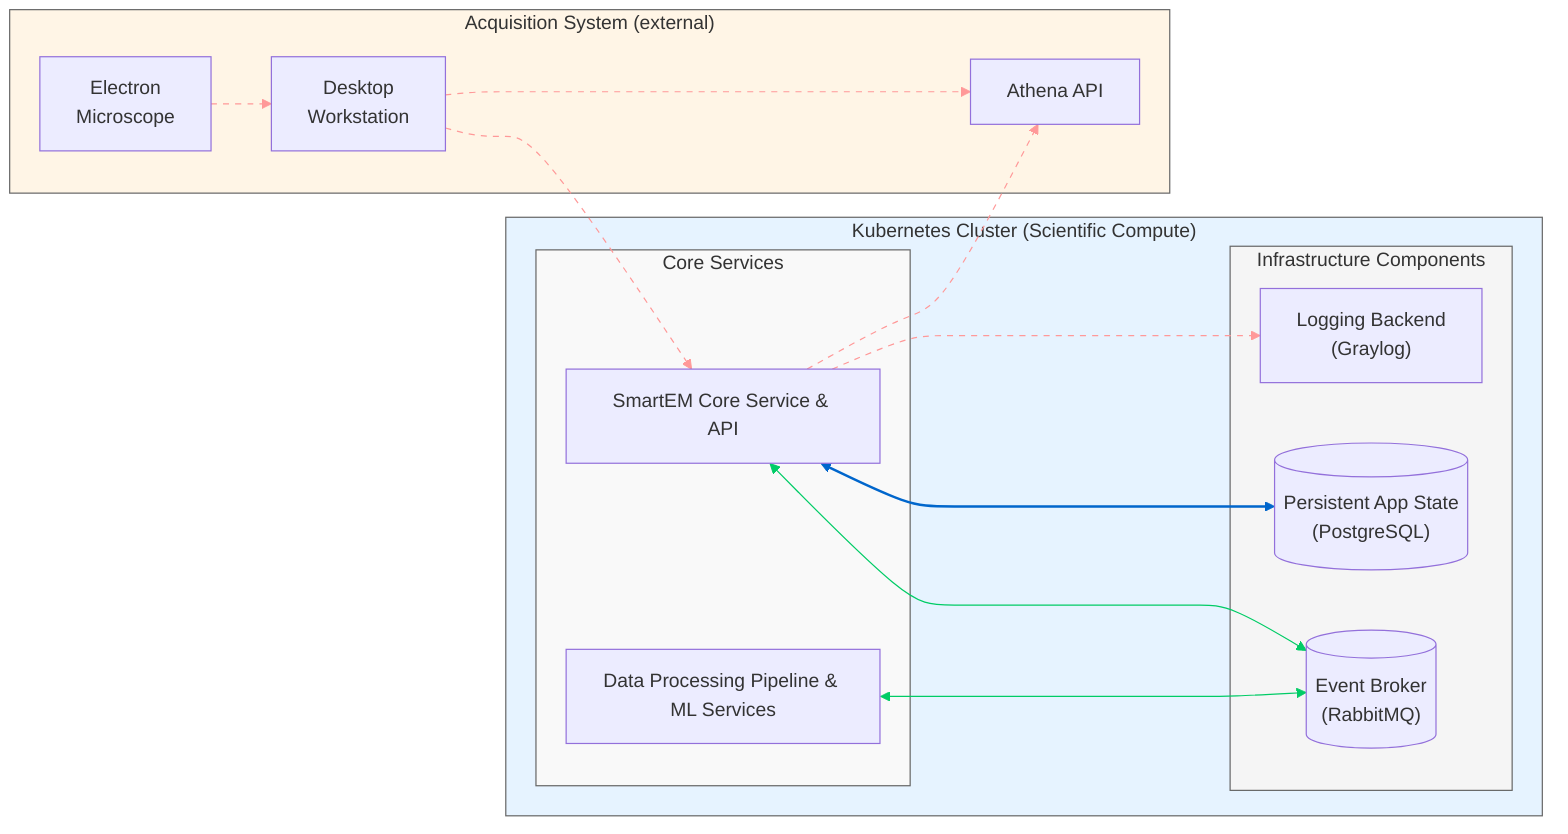 graph LR
    subgraph k8s["Kubernetes Cluster (Scientific Compute)"]
        subgraph core["Core Services"]
            api["SmartEM Core Service & API"]
            dp["Data Processing Pipeline & ML Services"]
        end
        
        subgraph infrastructure["Infrastructure Components"]
            log["Logging Backend\n(Graylog)"]
            db[("Persistent App State\n(PostgreSQL)")]
            mq[("Event Broker\n(RabbitMQ)")]
        end
    end
    
    subgraph ext["Acquisition System (external)"]
        direction TB
        em["Electron\nMicroscope"]
        ws["Desktop\nWorkstation"]
        athena["Athena API"]
    end

    %% Internal connections
    api <===> db
    api <--> mq
    dp <--> mq
    api -.-> log

    %% External connections
    em -.-> ws
    ws -.-> athena
    api -.-> athena
    ws -.-> api

    %% Styling
    classDef k8s fill:#e6f3ff,stroke:#666
    classDef core fill:#f9f9f9,stroke:#666
    classDef infra fill:#f5f5f5,stroke:#666
    classDef ext fill:#fff5e6,stroke:#666

    class k8s k8s
    class core core
    class infrastructure infra
    class ext ext
    %% Link styling
    linkStyle 0 stroke:#0066cc,stroke-width:2
    linkStyle 1,2 stroke:#00cc66
    linkStyle 3,4,5,6,7 stroke:#ff9999,stroke-dasharray: 5, 5